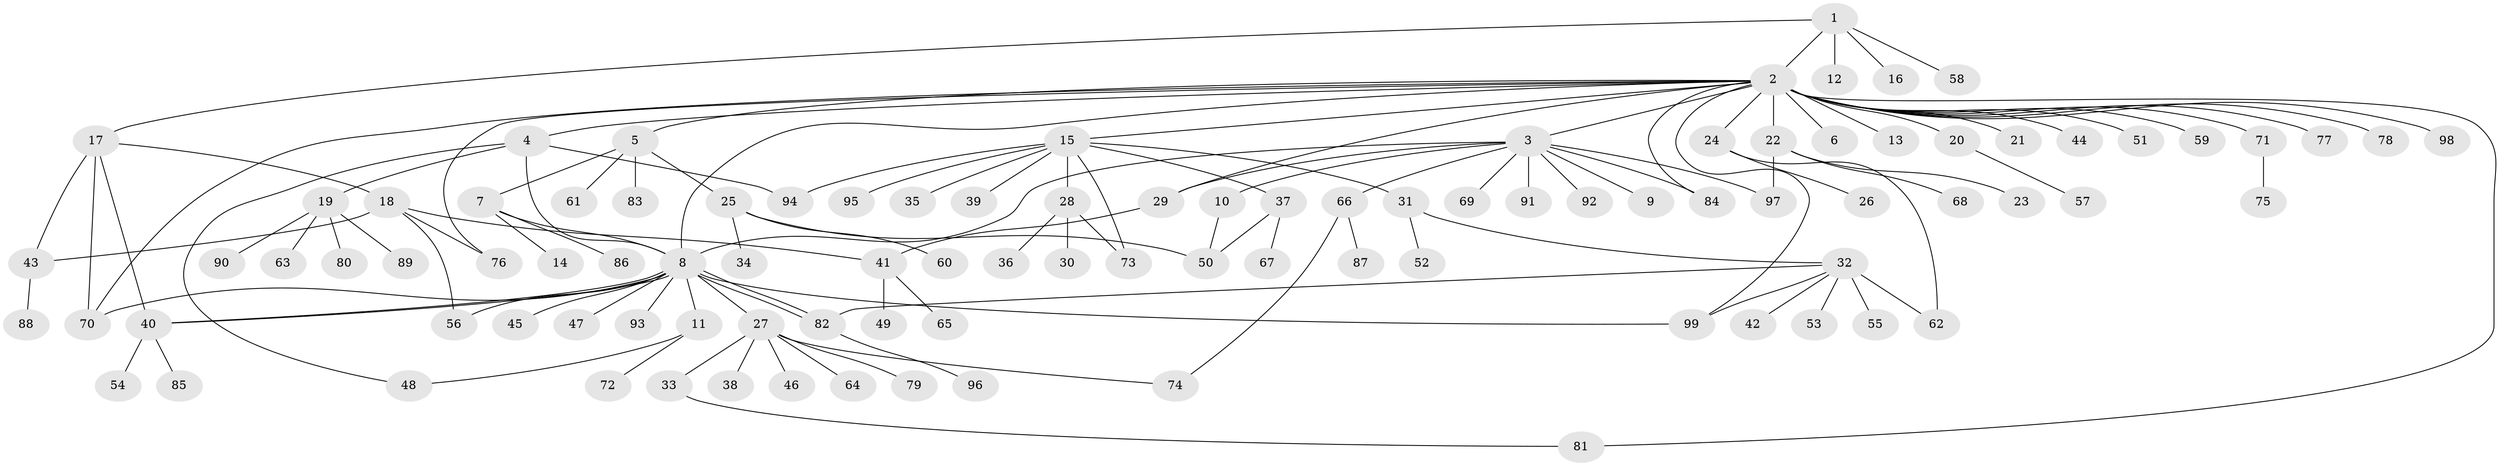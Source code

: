 // coarse degree distribution, {3: 0.225, 14: 0.025, 6: 0.075, 5: 0.05, 2: 0.375, 11: 0.025, 1: 0.2, 4: 0.025}
// Generated by graph-tools (version 1.1) at 2025/50/03/04/25 22:50:22]
// undirected, 99 vertices, 124 edges
graph export_dot {
  node [color=gray90,style=filled];
  1;
  2;
  3;
  4;
  5;
  6;
  7;
  8;
  9;
  10;
  11;
  12;
  13;
  14;
  15;
  16;
  17;
  18;
  19;
  20;
  21;
  22;
  23;
  24;
  25;
  26;
  27;
  28;
  29;
  30;
  31;
  32;
  33;
  34;
  35;
  36;
  37;
  38;
  39;
  40;
  41;
  42;
  43;
  44;
  45;
  46;
  47;
  48;
  49;
  50;
  51;
  52;
  53;
  54;
  55;
  56;
  57;
  58;
  59;
  60;
  61;
  62;
  63;
  64;
  65;
  66;
  67;
  68;
  69;
  70;
  71;
  72;
  73;
  74;
  75;
  76;
  77;
  78;
  79;
  80;
  81;
  82;
  83;
  84;
  85;
  86;
  87;
  88;
  89;
  90;
  91;
  92;
  93;
  94;
  95;
  96;
  97;
  98;
  99;
  1 -- 2;
  1 -- 12;
  1 -- 16;
  1 -- 17;
  1 -- 58;
  2 -- 3;
  2 -- 4;
  2 -- 5;
  2 -- 6;
  2 -- 8;
  2 -- 13;
  2 -- 15;
  2 -- 20;
  2 -- 21;
  2 -- 22;
  2 -- 24;
  2 -- 29;
  2 -- 44;
  2 -- 51;
  2 -- 59;
  2 -- 70;
  2 -- 71;
  2 -- 76;
  2 -- 77;
  2 -- 78;
  2 -- 81;
  2 -- 84;
  2 -- 98;
  2 -- 99;
  3 -- 8;
  3 -- 9;
  3 -- 10;
  3 -- 29;
  3 -- 66;
  3 -- 69;
  3 -- 84;
  3 -- 91;
  3 -- 92;
  3 -- 97;
  4 -- 8;
  4 -- 19;
  4 -- 48;
  4 -- 94;
  5 -- 7;
  5 -- 25;
  5 -- 61;
  5 -- 83;
  7 -- 8;
  7 -- 14;
  7 -- 86;
  8 -- 11;
  8 -- 27;
  8 -- 40;
  8 -- 40;
  8 -- 45;
  8 -- 47;
  8 -- 56;
  8 -- 70;
  8 -- 82;
  8 -- 82;
  8 -- 93;
  8 -- 99;
  10 -- 50;
  11 -- 48;
  11 -- 72;
  15 -- 28;
  15 -- 31;
  15 -- 35;
  15 -- 37;
  15 -- 39;
  15 -- 73;
  15 -- 94;
  15 -- 95;
  17 -- 18;
  17 -- 40;
  17 -- 43;
  17 -- 70;
  18 -- 41;
  18 -- 43;
  18 -- 56;
  18 -- 76;
  19 -- 63;
  19 -- 80;
  19 -- 89;
  19 -- 90;
  20 -- 57;
  22 -- 23;
  22 -- 68;
  22 -- 97;
  24 -- 26;
  24 -- 62;
  25 -- 34;
  25 -- 50;
  25 -- 60;
  27 -- 33;
  27 -- 38;
  27 -- 46;
  27 -- 64;
  27 -- 74;
  27 -- 79;
  28 -- 30;
  28 -- 36;
  28 -- 73;
  29 -- 41;
  31 -- 32;
  31 -- 52;
  32 -- 42;
  32 -- 53;
  32 -- 55;
  32 -- 62;
  32 -- 82;
  32 -- 99;
  33 -- 81;
  37 -- 50;
  37 -- 67;
  40 -- 54;
  40 -- 85;
  41 -- 49;
  41 -- 65;
  43 -- 88;
  66 -- 74;
  66 -- 87;
  71 -- 75;
  82 -- 96;
}
